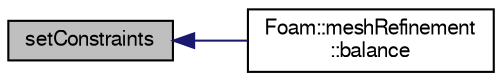 digraph "setConstraints"
{
  bgcolor="transparent";
  edge [fontname="FreeSans",fontsize="10",labelfontname="FreeSans",labelfontsize="10"];
  node [fontname="FreeSans",fontsize="10",shape=record];
  rankdir="LR";
  Node1 [label="setConstraints",height=0.2,width=0.4,color="black", fillcolor="grey75", style="filled" fontcolor="black"];
  Node1 -> Node2 [dir="back",color="midnightblue",fontsize="10",style="solid",fontname="FreeSans"];
  Node2 [label="Foam::meshRefinement\l::balance",height=0.2,width=0.4,color="black",URL="$a01428.html#a64feb4b7a4116efb2111d5adf88b50a3",tooltip="Redecompose according to cell count. "];
}

